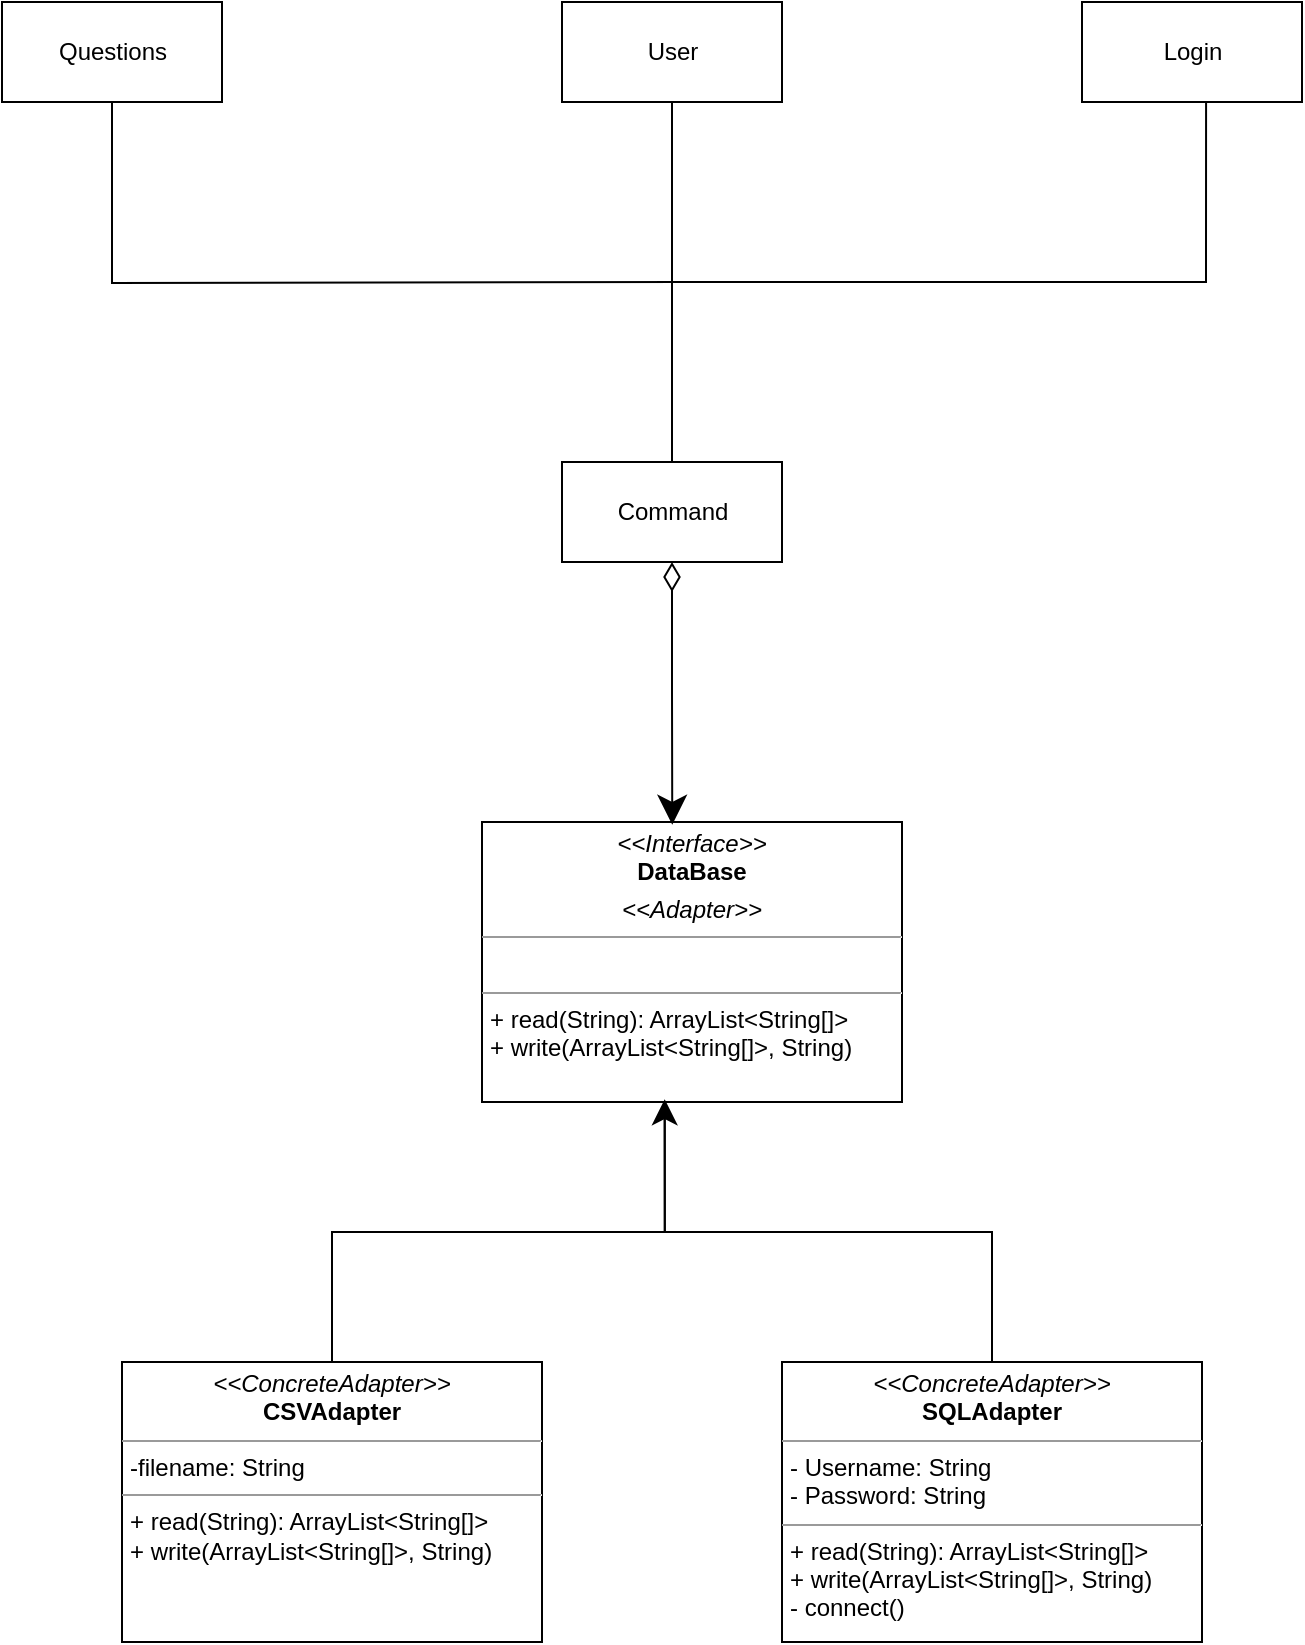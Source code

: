 <mxfile version="20.7.4" type="google"><diagram id="kcx88T_gWQ_eDZvVi_5B" name="Page-1"><mxGraphModel grid="1" page="1" gridSize="10" guides="1" tooltips="1" connect="1" arrows="1" fold="1" pageScale="1" pageWidth="850" pageHeight="1100" math="0" shadow="0"><root><mxCell id="0"/><mxCell id="1" parent="0"/><mxCell id="YBCL_EO8KsE-T0QnsIg4-2" value="User" style="html=1;" vertex="1" parent="1"><mxGeometry x="330" y="-410" width="110" height="50" as="geometry"/></mxCell><mxCell id="YBCL_EO8KsE-T0QnsIg4-3" value="Login" style="html=1;" vertex="1" parent="1"><mxGeometry x="590" y="-410" width="110" height="50" as="geometry"/></mxCell><mxCell id="YBCL_EO8KsE-T0QnsIg4-4" value="Questions" style="html=1;" vertex="1" parent="1"><mxGeometry x="50" y="-410" width="110" height="50" as="geometry"/></mxCell><mxCell id="YBCL_EO8KsE-T0QnsIg4-9" style="edgeStyle=orthogonalEdgeStyle;rounded=0;orthogonalLoop=1;jettySize=auto;html=1;entryX=0.5;entryY=1;entryDx=0;entryDy=0;endArrow=none;endFill=0;exitX=0.5;exitY=0;exitDx=0;exitDy=0;" edge="1" parent="1" source="4eotmAZG_M58Cg0h_7i0-1" target="YBCL_EO8KsE-T0QnsIg4-2"><mxGeometry relative="1" as="geometry"><mxPoint x="385" y="-270" as="sourcePoint"/></mxGeometry></mxCell><mxCell id="YBCL_EO8KsE-T0QnsIg4-10" style="edgeStyle=orthogonalEdgeStyle;rounded=0;orthogonalLoop=1;jettySize=auto;html=1;endArrow=none;endFill=0;" edge="1" parent="1" target="YBCL_EO8KsE-T0QnsIg4-4"><mxGeometry relative="1" as="geometry"><mxPoint x="390" y="-270" as="sourcePoint"/></mxGeometry></mxCell><mxCell id="YBCL_EO8KsE-T0QnsIg4-11" style="edgeStyle=orthogonalEdgeStyle;rounded=0;orthogonalLoop=1;jettySize=auto;html=1;entryX=0.564;entryY=1.01;entryDx=0;entryDy=0;entryPerimeter=0;endArrow=none;endFill=0;exitX=1;exitY=0.5;exitDx=0;exitDy=0;" edge="1" parent="1" source="4eotmAZG_M58Cg0h_7i0-1" target="YBCL_EO8KsE-T0QnsIg4-3"><mxGeometry relative="1" as="geometry"><mxPoint x="560" y="-190" as="sourcePoint"/><Array as="points"><mxPoint x="385" y="-155"/><mxPoint x="385" y="-270"/><mxPoint x="652" y="-270"/></Array></mxGeometry></mxCell><mxCell id="6vcPSlbfOXRatWM79oYQ-1" value="&lt;p style=&quot;margin:0px;margin-top:4px;text-align:center;&quot;&gt;&lt;i&gt;&amp;lt;&amp;lt;Interface&amp;gt;&amp;gt;&lt;/i&gt;&lt;br&gt;&lt;b&gt;DataBase&lt;/b&gt;&lt;/p&gt;&lt;p style=&quot;margin:0px;margin-top:4px;text-align:center;&quot;&gt;&lt;i style=&quot;border-color: var(--border-color);&quot;&gt;&amp;lt;&amp;lt;Adapter&amp;gt;&amp;gt;&lt;/i&gt;&lt;br style=&quot;border-color: var(--border-color);&quot;&gt;&lt;/p&gt;&lt;hr size=&quot;1&quot;&gt;&lt;p style=&quot;margin:0px;margin-left:4px;&quot;&gt;&lt;br&gt;&lt;/p&gt;&lt;hr size=&quot;1&quot;&gt;&lt;p style=&quot;border-color: var(--border-color); margin: 0px 0px 0px 4px;&quot;&gt;+ read(String): ArrayList&amp;lt;String[]&amp;gt;&lt;/p&gt;&lt;p style=&quot;border-color: var(--border-color); margin: 0px 0px 0px 4px;&quot;&gt;&lt;span style=&quot;background-color: initial;&quot;&gt;+ write(ArrayList&amp;lt;String[]&amp;gt;, String)&lt;/span&gt;&lt;/p&gt;&lt;p&gt;&lt;/p&gt;" style="verticalAlign=top;align=left;overflow=fill;fontSize=12;fontFamily=Helvetica;html=1;" vertex="1" parent="1"><mxGeometry x="290" width="210" height="140" as="geometry"/></mxCell><mxCell id="4eotmAZG_M58Cg0h_7i0-6" style="edgeStyle=orthogonalEdgeStyle;rounded=0;orthogonalLoop=1;jettySize=auto;html=1;entryX=0.435;entryY=1;entryDx=0;entryDy=0;entryPerimeter=0;" edge="1" parent="1" source="HH0qyyuYy-ZAhpRYpJ14-1" target="6vcPSlbfOXRatWM79oYQ-1"><mxGeometry relative="1" as="geometry"/></mxCell><mxCell id="HH0qyyuYy-ZAhpRYpJ14-1" value="&lt;p style=&quot;margin:0px;margin-top:4px;text-align:center;&quot;&gt;&lt;i style=&quot;border-color: var(--border-color);&quot;&gt;&amp;lt;&amp;lt;ConcreteAdapter&amp;gt;&amp;gt;&lt;/i&gt;&lt;br&gt;&lt;b&gt;CSVAdapter&lt;/b&gt;&lt;/p&gt;&lt;hr size=&quot;1&quot;&gt;&lt;p style=&quot;margin:0px;margin-left:4px;&quot;&gt;-filename: String&lt;/p&gt;&lt;hr size=&quot;1&quot;&gt;&lt;p style=&quot;border-color: var(--border-color); margin: 0px 0px 0px 4px;&quot;&gt;+ read(String): ArrayList&amp;lt;String[]&amp;gt;&lt;/p&gt;&lt;p style=&quot;border-color: var(--border-color); margin: 0px 0px 0px 4px;&quot;&gt;&lt;span style=&quot;border-color: var(--border-color); background-color: initial;&quot;&gt;+ write(ArrayList&amp;lt;String[]&amp;gt;, String)&lt;/span&gt;&lt;/p&gt;" style="verticalAlign=top;align=left;overflow=fill;fontSize=12;fontFamily=Helvetica;html=1;" vertex="1" parent="1"><mxGeometry x="110" y="270" width="210" height="140" as="geometry"/></mxCell><mxCell id="4eotmAZG_M58Cg0h_7i0-8" style="edgeStyle=orthogonalEdgeStyle;rounded=0;orthogonalLoop=1;jettySize=auto;html=1;entryX=0.435;entryY=0.99;entryDx=0;entryDy=0;entryPerimeter=0;endSize=10;startSize=10;" edge="1" parent="1" source="HH0qyyuYy-ZAhpRYpJ14-5" target="6vcPSlbfOXRatWM79oYQ-1"><mxGeometry relative="1" as="geometry"/></mxCell><mxCell id="HH0qyyuYy-ZAhpRYpJ14-5" value="&lt;p style=&quot;margin:0px;margin-top:4px;text-align:center;&quot;&gt;&lt;i style=&quot;border-color: var(--border-color);&quot;&gt;&amp;lt;&amp;lt;ConcreteAdapter&amp;gt;&amp;gt;&lt;/i&gt;&lt;br&gt;&lt;b&gt;SQLAdapter&lt;/b&gt;&lt;/p&gt;&lt;hr size=&quot;1&quot;&gt;&lt;p style=&quot;margin:0px;margin-left:4px;&quot;&gt;- Username: String&lt;/p&gt;&lt;p style=&quot;margin:0px;margin-left:4px;&quot;&gt;- Password: String&lt;/p&gt;&lt;hr size=&quot;1&quot;&gt;&lt;p style=&quot;border-color: var(--border-color); margin: 0px 0px 0px 4px;&quot;&gt;+ read(String): ArrayList&amp;lt;String[]&amp;gt;&lt;/p&gt;&lt;p style=&quot;border-color: var(--border-color); margin: 0px 0px 0px 4px;&quot;&gt;&lt;span style=&quot;border-color: var(--border-color); background-color: initial;&quot;&gt;+ write(ArrayList&amp;lt;String[]&amp;gt;, String)&lt;/span&gt;&lt;/p&gt;&lt;p style=&quot;border-color: var(--border-color); margin: 0px 0px 0px 4px;&quot;&gt;&lt;span style=&quot;border-color: var(--border-color); background-color: initial;&quot;&gt;- connect()&lt;/span&gt;&lt;/p&gt;" style="verticalAlign=top;align=left;overflow=fill;fontSize=12;fontFamily=Helvetica;html=1;" vertex="1" parent="1"><mxGeometry x="440" y="270" width="210" height="140" as="geometry"/></mxCell><mxCell id="4eotmAZG_M58Cg0h_7i0-4" style="edgeStyle=orthogonalEdgeStyle;rounded=0;orthogonalLoop=1;jettySize=auto;html=1;exitX=0.5;exitY=1;exitDx=0;exitDy=0;entryX=0.453;entryY=0.01;entryDx=0;entryDy=0;entryPerimeter=0;startArrow=diamondThin;startFill=0;endSize=12;startSize=12;" edge="1" parent="1" source="4eotmAZG_M58Cg0h_7i0-1" target="6vcPSlbfOXRatWM79oYQ-1"><mxGeometry relative="1" as="geometry"/></mxCell><mxCell id="4eotmAZG_M58Cg0h_7i0-1" value="Command" style="html=1;" vertex="1" parent="1"><mxGeometry x="330" y="-180" width="110" height="50" as="geometry"/></mxCell></root></mxGraphModel></diagram></mxfile>